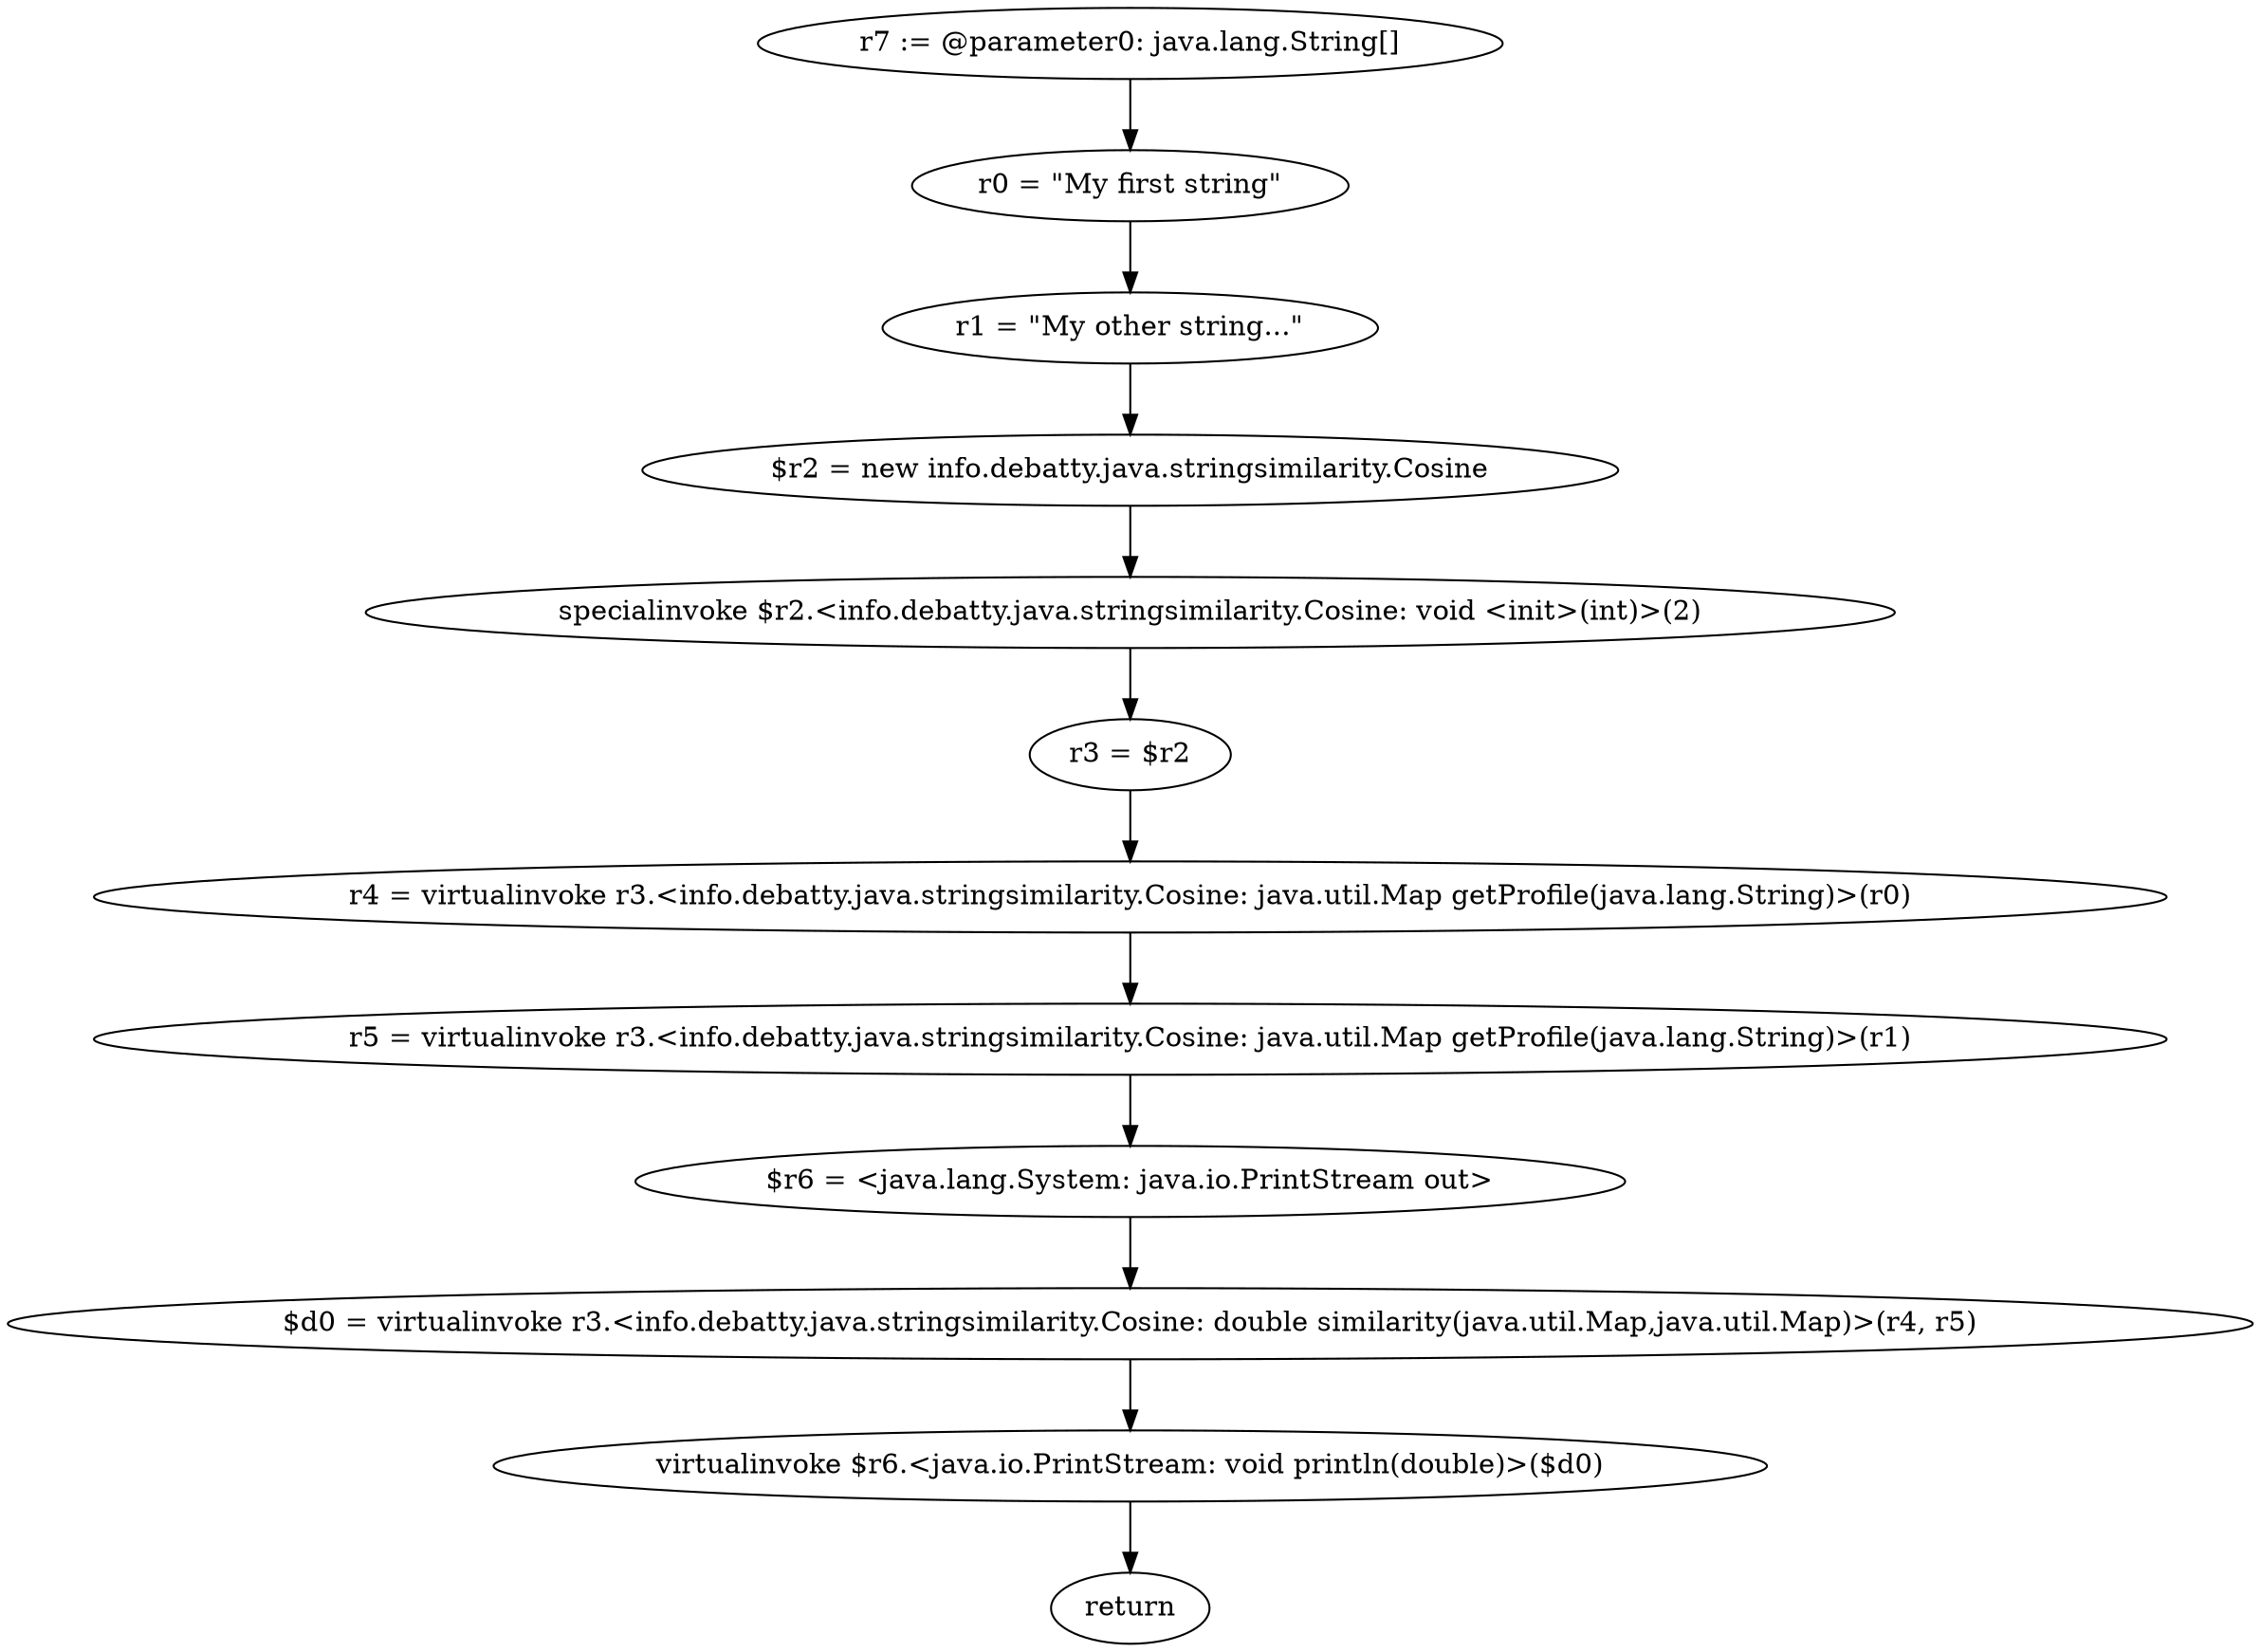 digraph "unitGraph" {
    "r7 := @parameter0: java.lang.String[]"
    "r0 = \"My first string\""
    "r1 = \"My other string...\""
    "$r2 = new info.debatty.java.stringsimilarity.Cosine"
    "specialinvoke $r2.<info.debatty.java.stringsimilarity.Cosine: void <init>(int)>(2)"
    "r3 = $r2"
    "r4 = virtualinvoke r3.<info.debatty.java.stringsimilarity.Cosine: java.util.Map getProfile(java.lang.String)>(r0)"
    "r5 = virtualinvoke r3.<info.debatty.java.stringsimilarity.Cosine: java.util.Map getProfile(java.lang.String)>(r1)"
    "$r6 = <java.lang.System: java.io.PrintStream out>"
    "$d0 = virtualinvoke r3.<info.debatty.java.stringsimilarity.Cosine: double similarity(java.util.Map,java.util.Map)>(r4, r5)"
    "virtualinvoke $r6.<java.io.PrintStream: void println(double)>($d0)"
    "return"
    "r7 := @parameter0: java.lang.String[]"->"r0 = \"My first string\"";
    "r0 = \"My first string\""->"r1 = \"My other string...\"";
    "r1 = \"My other string...\""->"$r2 = new info.debatty.java.stringsimilarity.Cosine";
    "$r2 = new info.debatty.java.stringsimilarity.Cosine"->"specialinvoke $r2.<info.debatty.java.stringsimilarity.Cosine: void <init>(int)>(2)";
    "specialinvoke $r2.<info.debatty.java.stringsimilarity.Cosine: void <init>(int)>(2)"->"r3 = $r2";
    "r3 = $r2"->"r4 = virtualinvoke r3.<info.debatty.java.stringsimilarity.Cosine: java.util.Map getProfile(java.lang.String)>(r0)";
    "r4 = virtualinvoke r3.<info.debatty.java.stringsimilarity.Cosine: java.util.Map getProfile(java.lang.String)>(r0)"->"r5 = virtualinvoke r3.<info.debatty.java.stringsimilarity.Cosine: java.util.Map getProfile(java.lang.String)>(r1)";
    "r5 = virtualinvoke r3.<info.debatty.java.stringsimilarity.Cosine: java.util.Map getProfile(java.lang.String)>(r1)"->"$r6 = <java.lang.System: java.io.PrintStream out>";
    "$r6 = <java.lang.System: java.io.PrintStream out>"->"$d0 = virtualinvoke r3.<info.debatty.java.stringsimilarity.Cosine: double similarity(java.util.Map,java.util.Map)>(r4, r5)";
    "$d0 = virtualinvoke r3.<info.debatty.java.stringsimilarity.Cosine: double similarity(java.util.Map,java.util.Map)>(r4, r5)"->"virtualinvoke $r6.<java.io.PrintStream: void println(double)>($d0)";
    "virtualinvoke $r6.<java.io.PrintStream: void println(double)>($d0)"->"return";
}
